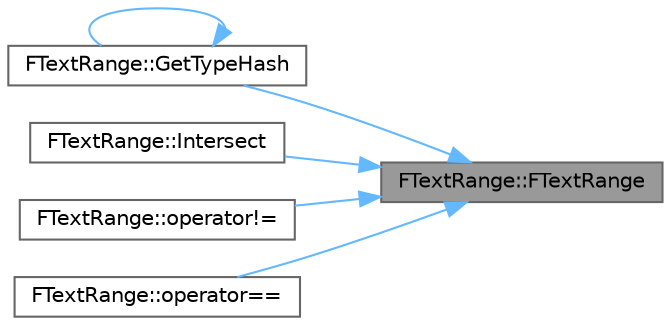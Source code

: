 digraph "FTextRange::FTextRange"
{
 // INTERACTIVE_SVG=YES
 // LATEX_PDF_SIZE
  bgcolor="transparent";
  edge [fontname=Helvetica,fontsize=10,labelfontname=Helvetica,labelfontsize=10];
  node [fontname=Helvetica,fontsize=10,shape=box,height=0.2,width=0.4];
  rankdir="RL";
  Node1 [id="Node000001",label="FTextRange::FTextRange",height=0.2,width=0.4,color="gray40", fillcolor="grey60", style="filled", fontcolor="black",tooltip=" "];
  Node1 -> Node2 [id="edge1_Node000001_Node000002",dir="back",color="steelblue1",style="solid",tooltip=" "];
  Node2 [id="Node000002",label="FTextRange::GetTypeHash",height=0.2,width=0.4,color="grey40", fillcolor="white", style="filled",URL="$da/d92/structFTextRange.html#afcc876fde18e84d7e0a766a3e4cb6729",tooltip=" "];
  Node2 -> Node2 [id="edge2_Node000002_Node000002",dir="back",color="steelblue1",style="solid",tooltip=" "];
  Node1 -> Node3 [id="edge3_Node000001_Node000003",dir="back",color="steelblue1",style="solid",tooltip=" "];
  Node3 [id="Node000003",label="FTextRange::Intersect",height=0.2,width=0.4,color="grey40", fillcolor="white", style="filled",URL="$da/d92/structFTextRange.html#a966393baab7f9fad09e45a6db9fdc6d7",tooltip=" "];
  Node1 -> Node4 [id="edge4_Node000001_Node000004",dir="back",color="steelblue1",style="solid",tooltip=" "];
  Node4 [id="Node000004",label="FTextRange::operator!=",height=0.2,width=0.4,color="grey40", fillcolor="white", style="filled",URL="$da/d92/structFTextRange.html#aa144fd2e6ce072e4d2d85d8935930bc0",tooltip=" "];
  Node1 -> Node5 [id="edge5_Node000001_Node000005",dir="back",color="steelblue1",style="solid",tooltip=" "];
  Node5 [id="Node000005",label="FTextRange::operator==",height=0.2,width=0.4,color="grey40", fillcolor="white", style="filled",URL="$da/d92/structFTextRange.html#a190c4cdd9100063af2a5d50045d970ab",tooltip=" "];
}
